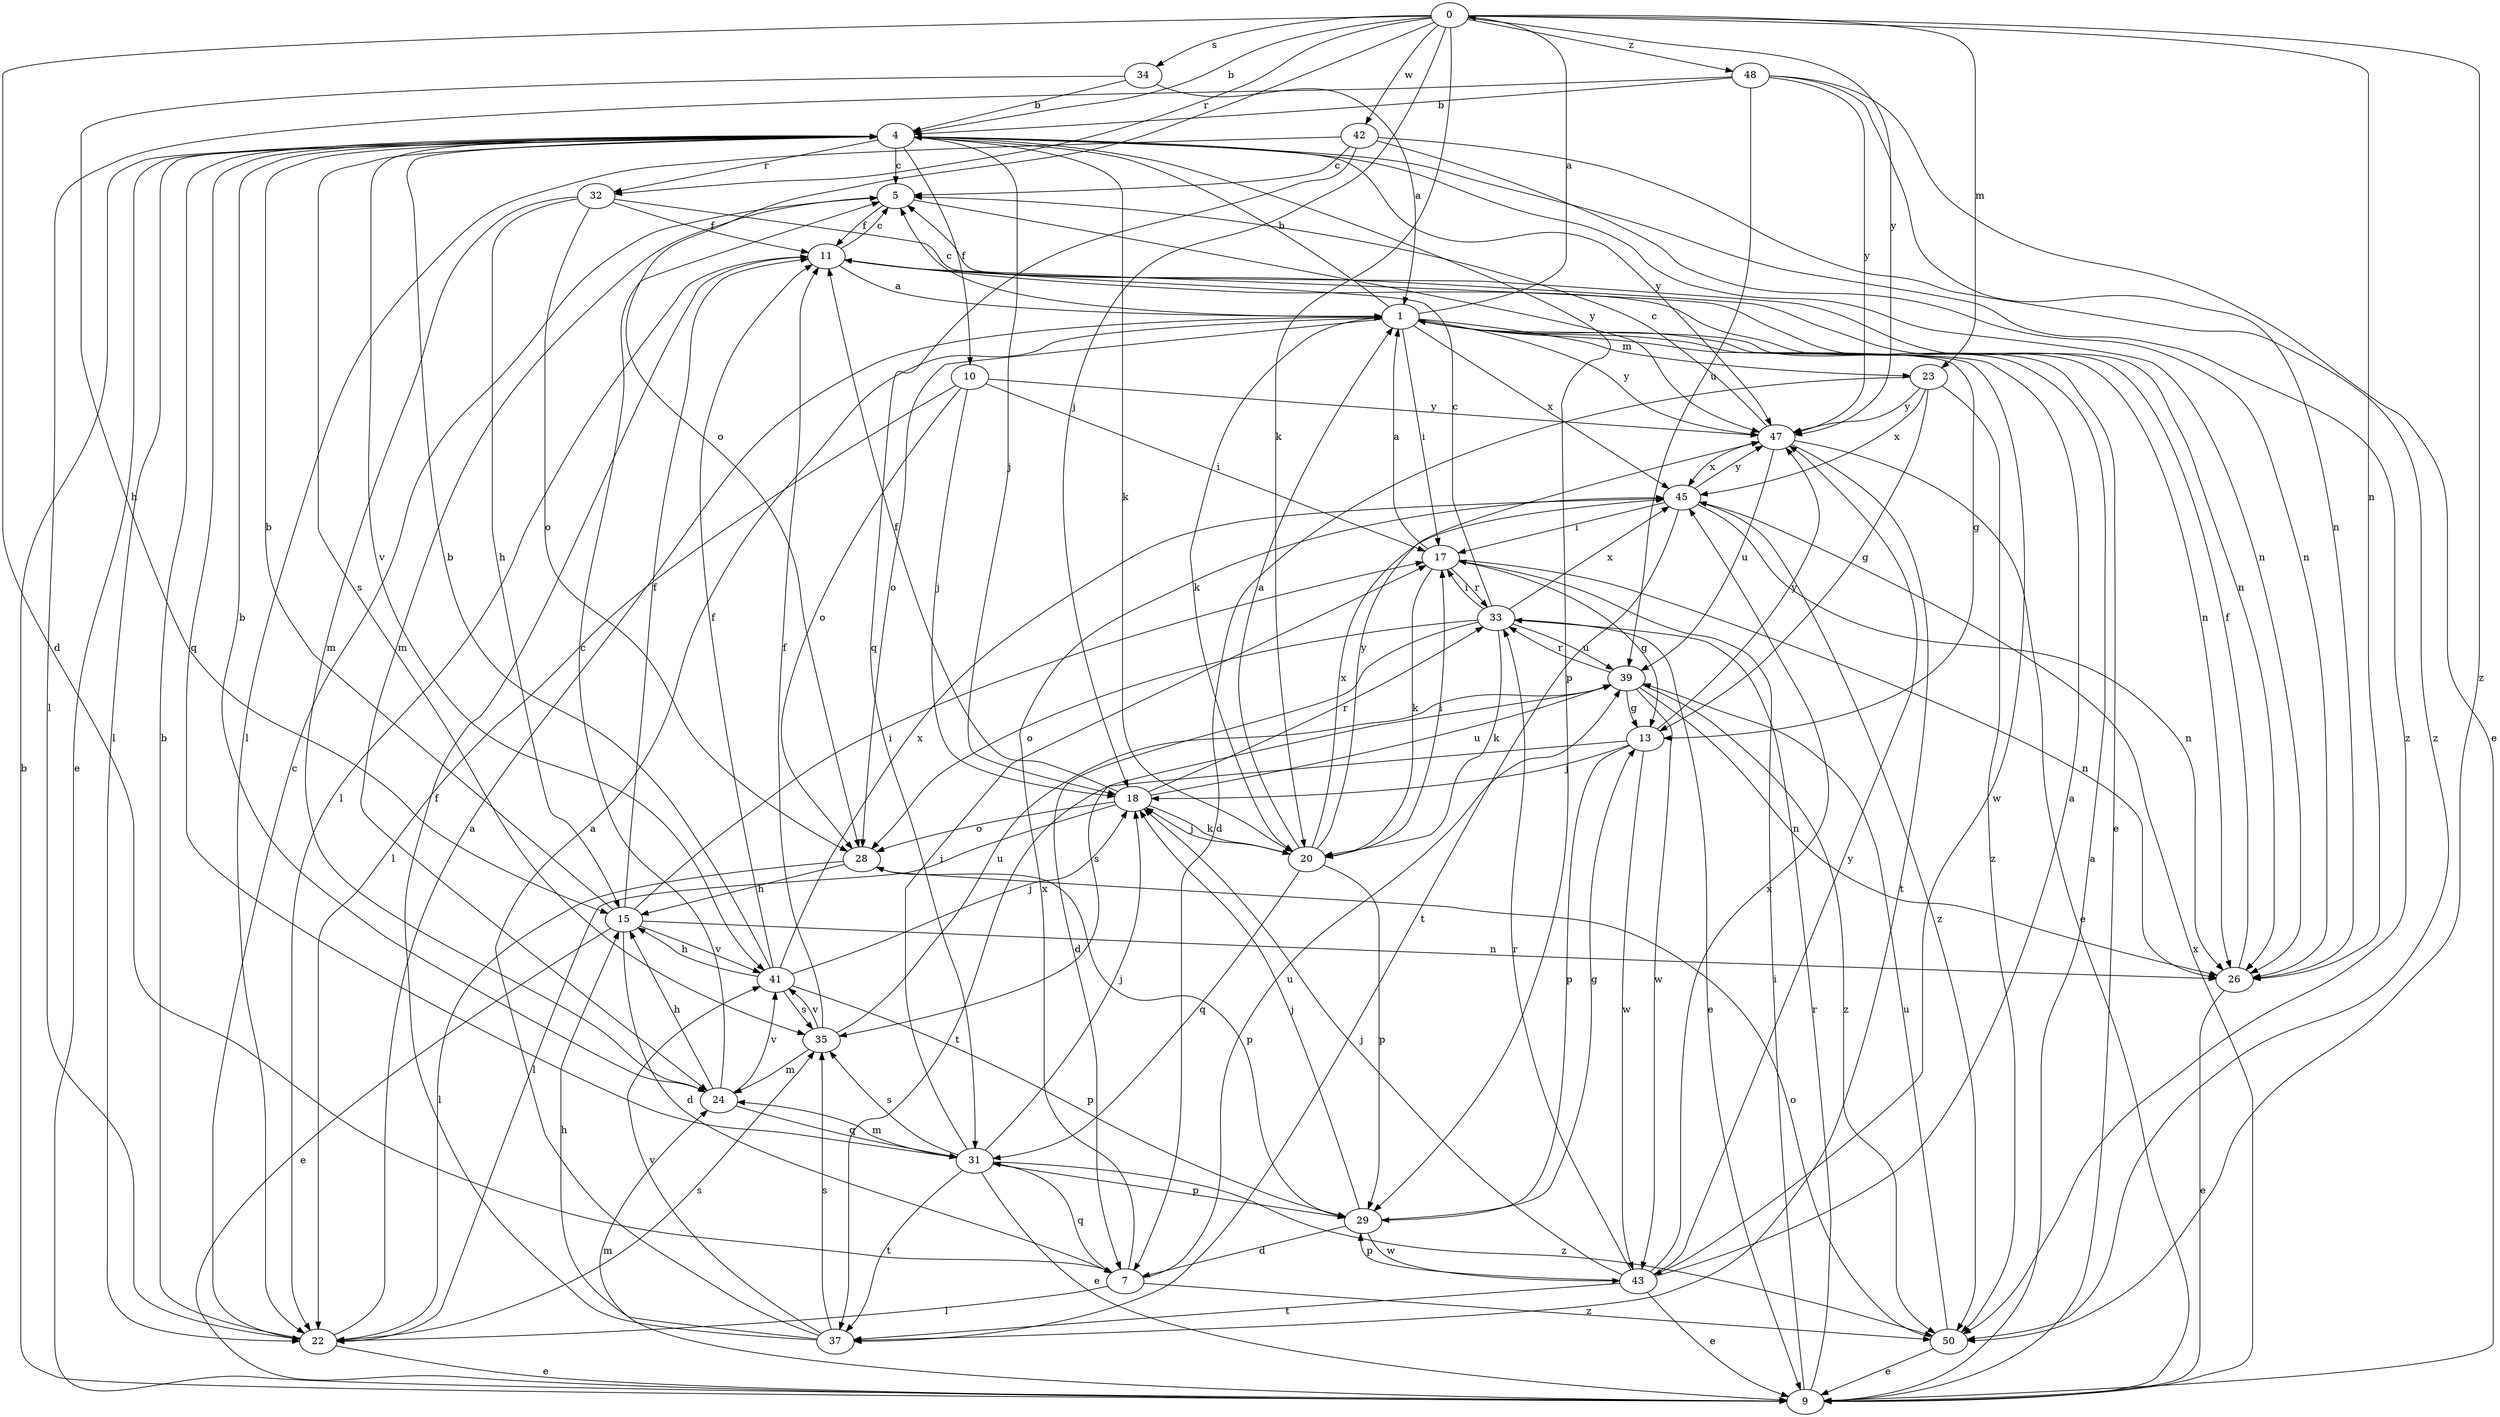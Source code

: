 strict digraph  {
0;
1;
4;
5;
7;
9;
10;
11;
13;
15;
17;
18;
20;
22;
23;
24;
26;
28;
29;
31;
32;
33;
34;
35;
37;
39;
41;
42;
43;
45;
47;
48;
50;
0 -> 4  [label=b];
0 -> 7  [label=d];
0 -> 18  [label=j];
0 -> 20  [label=k];
0 -> 23  [label=m];
0 -> 26  [label=n];
0 -> 28  [label=o];
0 -> 32  [label=r];
0 -> 34  [label=s];
0 -> 42  [label=w];
0 -> 47  [label=y];
0 -> 48  [label=z];
0 -> 50  [label=z];
1 -> 0  [label=a];
1 -> 4  [label=b];
1 -> 5  [label=c];
1 -> 13  [label=g];
1 -> 17  [label=i];
1 -> 20  [label=k];
1 -> 23  [label=m];
1 -> 28  [label=o];
1 -> 43  [label=w];
1 -> 45  [label=x];
1 -> 47  [label=y];
4 -> 5  [label=c];
4 -> 9  [label=e];
4 -> 10  [label=f];
4 -> 18  [label=j];
4 -> 20  [label=k];
4 -> 22  [label=l];
4 -> 26  [label=n];
4 -> 29  [label=p];
4 -> 31  [label=q];
4 -> 32  [label=r];
4 -> 35  [label=s];
4 -> 41  [label=v];
4 -> 47  [label=y];
4 -> 50  [label=z];
5 -> 11  [label=f];
5 -> 24  [label=m];
5 -> 47  [label=y];
7 -> 22  [label=l];
7 -> 31  [label=q];
7 -> 39  [label=u];
7 -> 45  [label=x];
7 -> 50  [label=z];
9 -> 1  [label=a];
9 -> 4  [label=b];
9 -> 17  [label=i];
9 -> 24  [label=m];
9 -> 33  [label=r];
9 -> 45  [label=x];
10 -> 17  [label=i];
10 -> 18  [label=j];
10 -> 22  [label=l];
10 -> 28  [label=o];
10 -> 47  [label=y];
11 -> 1  [label=a];
11 -> 5  [label=c];
11 -> 9  [label=e];
11 -> 22  [label=l];
11 -> 26  [label=n];
13 -> 18  [label=j];
13 -> 29  [label=p];
13 -> 37  [label=t];
13 -> 43  [label=w];
13 -> 47  [label=y];
15 -> 4  [label=b];
15 -> 7  [label=d];
15 -> 9  [label=e];
15 -> 11  [label=f];
15 -> 17  [label=i];
15 -> 26  [label=n];
15 -> 41  [label=v];
17 -> 1  [label=a];
17 -> 13  [label=g];
17 -> 20  [label=k];
17 -> 26  [label=n];
17 -> 33  [label=r];
18 -> 11  [label=f];
18 -> 20  [label=k];
18 -> 22  [label=l];
18 -> 28  [label=o];
18 -> 33  [label=r];
18 -> 39  [label=u];
20 -> 1  [label=a];
20 -> 17  [label=i];
20 -> 18  [label=j];
20 -> 29  [label=p];
20 -> 31  [label=q];
20 -> 45  [label=x];
20 -> 47  [label=y];
22 -> 1  [label=a];
22 -> 4  [label=b];
22 -> 5  [label=c];
22 -> 9  [label=e];
22 -> 35  [label=s];
23 -> 7  [label=d];
23 -> 13  [label=g];
23 -> 45  [label=x];
23 -> 47  [label=y];
23 -> 50  [label=z];
24 -> 4  [label=b];
24 -> 5  [label=c];
24 -> 15  [label=h];
24 -> 31  [label=q];
24 -> 41  [label=v];
26 -> 9  [label=e];
26 -> 11  [label=f];
28 -> 15  [label=h];
28 -> 22  [label=l];
28 -> 29  [label=p];
29 -> 7  [label=d];
29 -> 13  [label=g];
29 -> 18  [label=j];
29 -> 43  [label=w];
31 -> 9  [label=e];
31 -> 17  [label=i];
31 -> 18  [label=j];
31 -> 24  [label=m];
31 -> 29  [label=p];
31 -> 35  [label=s];
31 -> 37  [label=t];
31 -> 50  [label=z];
32 -> 11  [label=f];
32 -> 15  [label=h];
32 -> 24  [label=m];
32 -> 26  [label=n];
32 -> 28  [label=o];
33 -> 5  [label=c];
33 -> 7  [label=d];
33 -> 9  [label=e];
33 -> 17  [label=i];
33 -> 20  [label=k];
33 -> 28  [label=o];
33 -> 39  [label=u];
33 -> 45  [label=x];
34 -> 1  [label=a];
34 -> 4  [label=b];
34 -> 15  [label=h];
35 -> 11  [label=f];
35 -> 24  [label=m];
35 -> 39  [label=u];
35 -> 41  [label=v];
37 -> 1  [label=a];
37 -> 11  [label=f];
37 -> 15  [label=h];
37 -> 35  [label=s];
37 -> 41  [label=v];
39 -> 13  [label=g];
39 -> 26  [label=n];
39 -> 33  [label=r];
39 -> 35  [label=s];
39 -> 43  [label=w];
39 -> 50  [label=z];
41 -> 4  [label=b];
41 -> 11  [label=f];
41 -> 15  [label=h];
41 -> 18  [label=j];
41 -> 29  [label=p];
41 -> 35  [label=s];
41 -> 45  [label=x];
42 -> 5  [label=c];
42 -> 22  [label=l];
42 -> 26  [label=n];
42 -> 31  [label=q];
42 -> 50  [label=z];
43 -> 1  [label=a];
43 -> 9  [label=e];
43 -> 18  [label=j];
43 -> 29  [label=p];
43 -> 33  [label=r];
43 -> 37  [label=t];
43 -> 45  [label=x];
43 -> 47  [label=y];
45 -> 17  [label=i];
45 -> 26  [label=n];
45 -> 37  [label=t];
45 -> 47  [label=y];
45 -> 50  [label=z];
47 -> 5  [label=c];
47 -> 9  [label=e];
47 -> 37  [label=t];
47 -> 39  [label=u];
47 -> 45  [label=x];
48 -> 4  [label=b];
48 -> 9  [label=e];
48 -> 22  [label=l];
48 -> 26  [label=n];
48 -> 39  [label=u];
48 -> 47  [label=y];
50 -> 9  [label=e];
50 -> 28  [label=o];
50 -> 39  [label=u];
}
